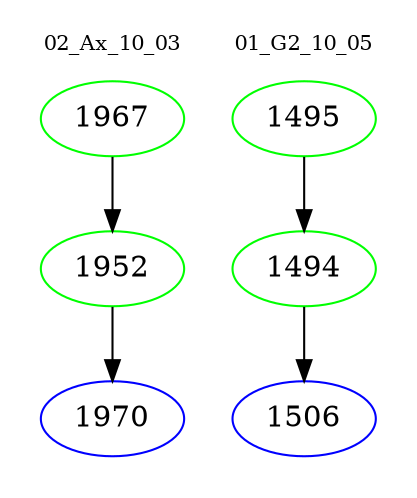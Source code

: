 digraph{
subgraph cluster_0 {
color = white
label = "02_Ax_10_03";
fontsize=10;
T0_1967 [label="1967", color="green"]
T0_1967 -> T0_1952 [color="black"]
T0_1952 [label="1952", color="green"]
T0_1952 -> T0_1970 [color="black"]
T0_1970 [label="1970", color="blue"]
}
subgraph cluster_1 {
color = white
label = "01_G2_10_05";
fontsize=10;
T1_1495 [label="1495", color="green"]
T1_1495 -> T1_1494 [color="black"]
T1_1494 [label="1494", color="green"]
T1_1494 -> T1_1506 [color="black"]
T1_1506 [label="1506", color="blue"]
}
}
